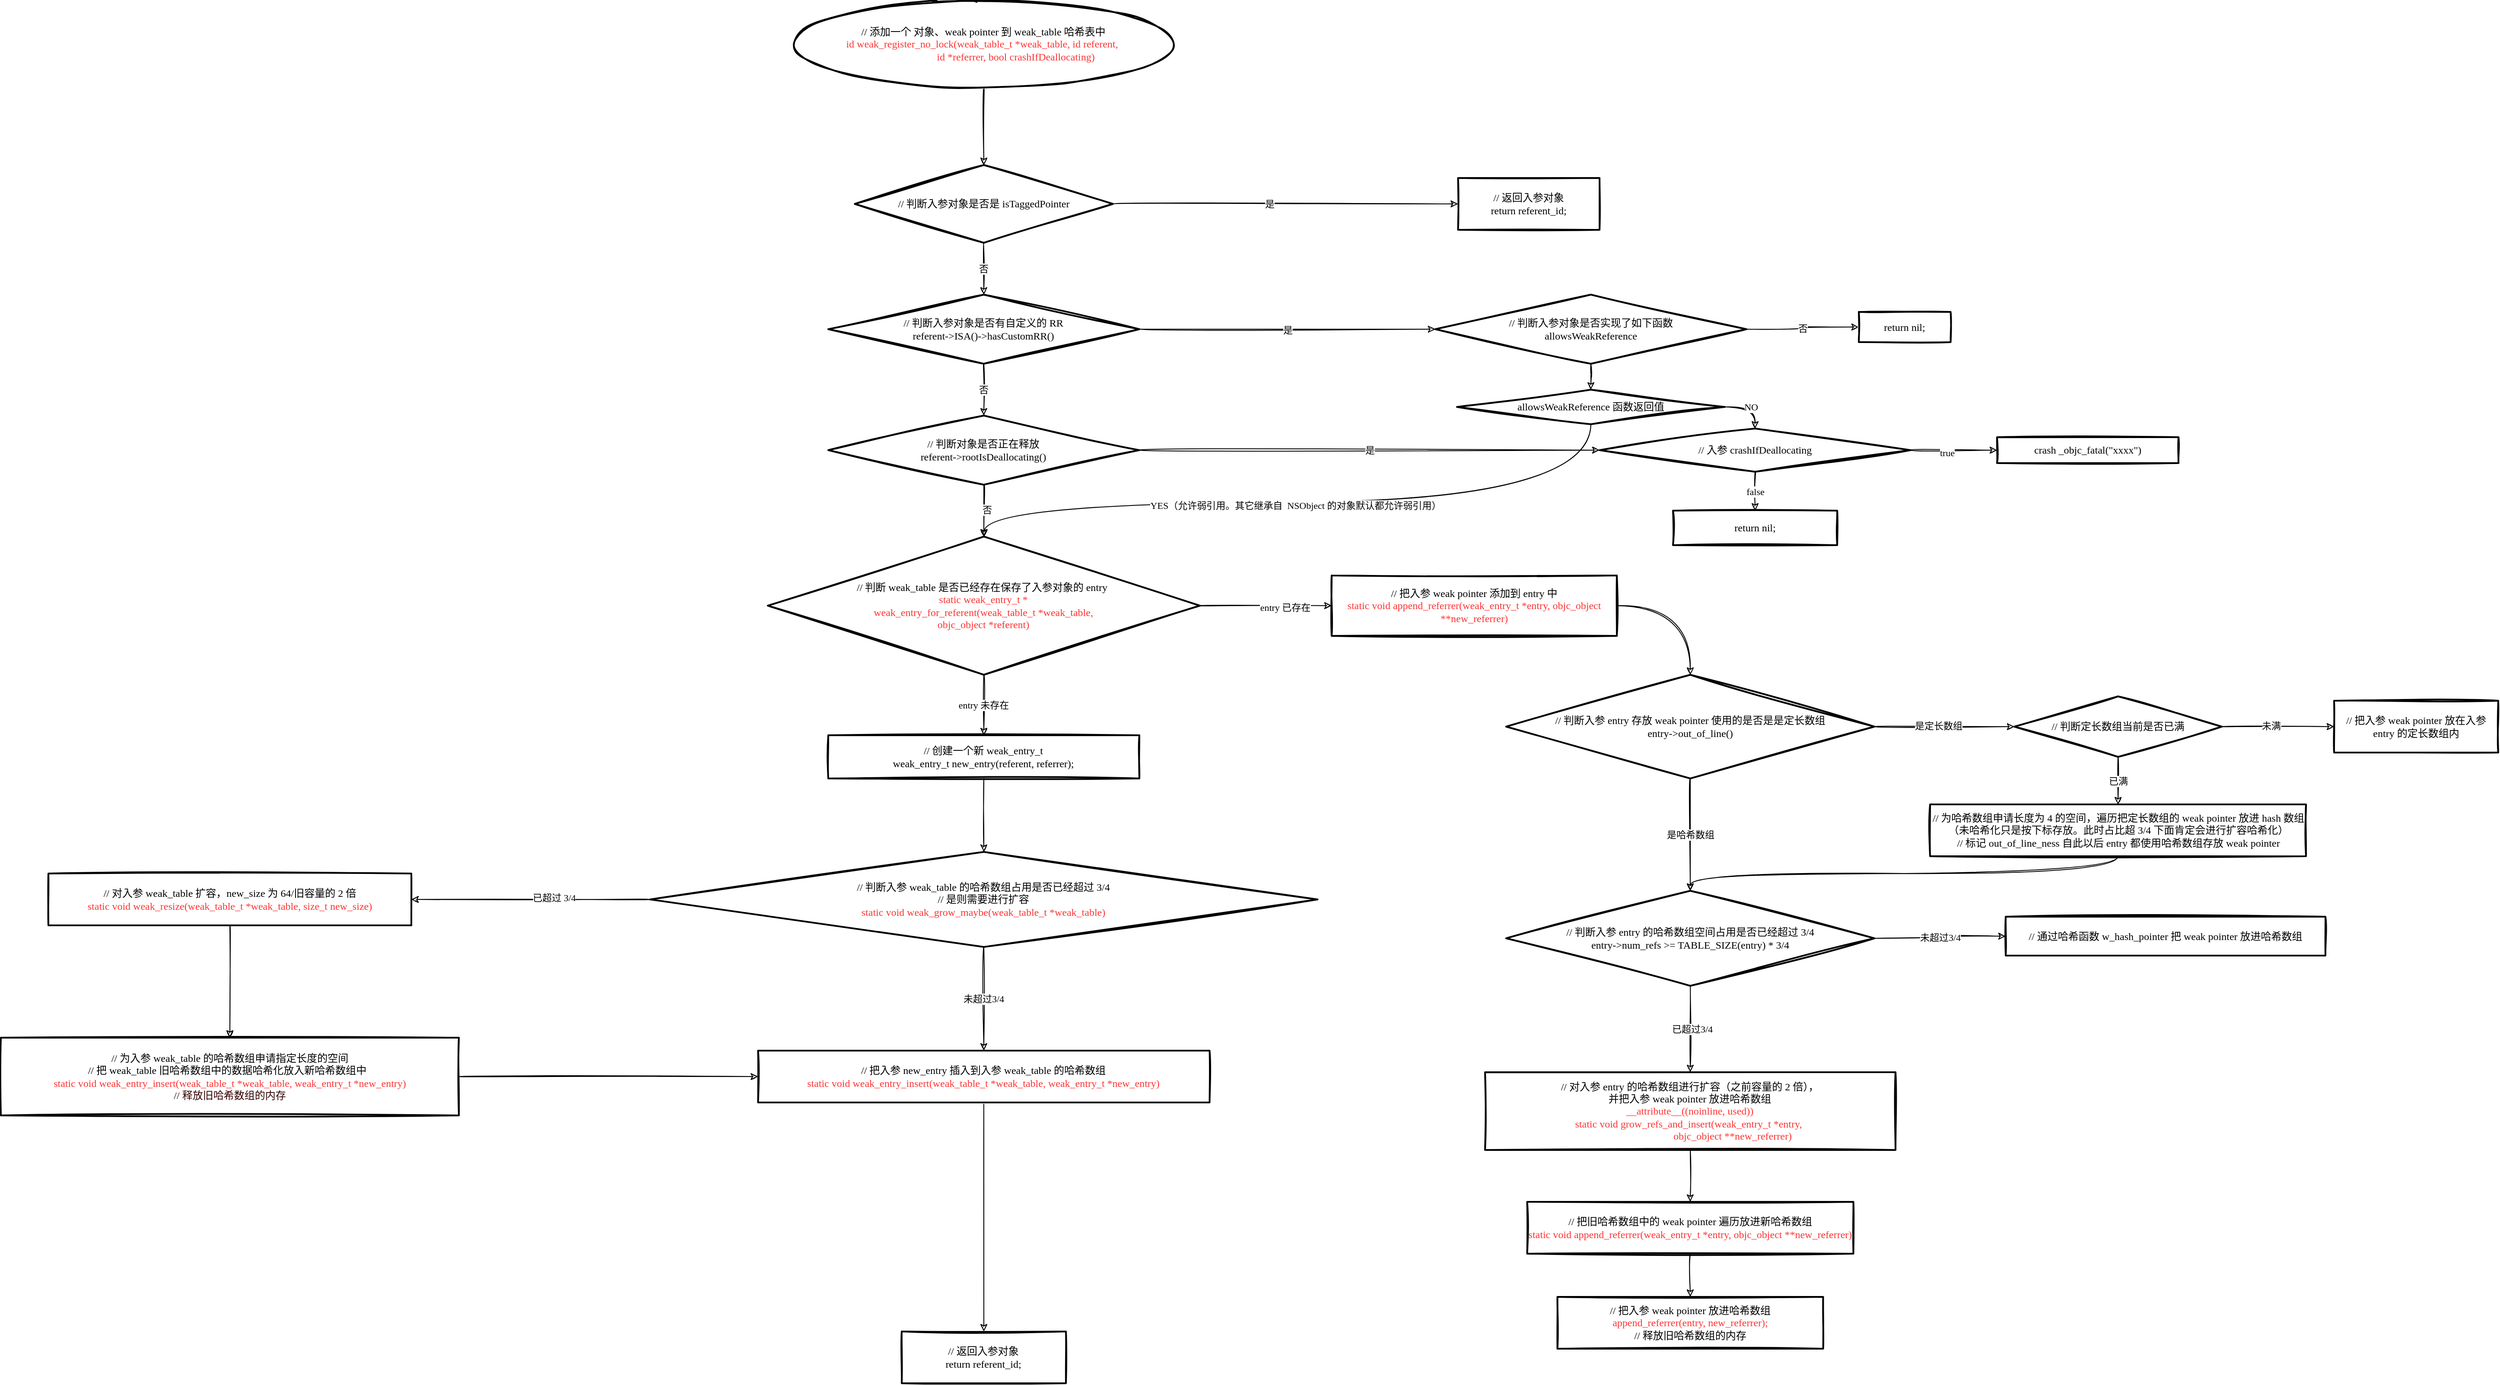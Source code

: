 <mxfile version="13.5.7" type="device"><diagram id="C5RBs43oDa-KdzZeNtuy" name="Page-1"><mxGraphModel dx="3332" dy="2208" grid="1" gridSize="10" guides="1" tooltips="1" connect="1" arrows="1" fold="1" page="1" pageScale="1" pageWidth="827" pageHeight="1169" math="0" shadow="0"><root><mxCell id="WIyWlLk6GJQsqaUBKTNV-0"/><mxCell id="WIyWlLk6GJQsqaUBKTNV-1" parent="WIyWlLk6GJQsqaUBKTNV-0"/><mxCell id="Hl5mFDEtMX-IFk9-etCa-2" value="" style="edgeStyle=orthogonalEdgeStyle;curved=1;rounded=0;sketch=1;orthogonalLoop=1;jettySize=auto;html=1;fontFamily=Comic Sans MS;" edge="1" parent="WIyWlLk6GJQsqaUBKTNV-1" source="Hl5mFDEtMX-IFk9-etCa-0" target="Hl5mFDEtMX-IFk9-etCa-1"><mxGeometry relative="1" as="geometry"/></mxCell><mxCell id="Hl5mFDEtMX-IFk9-etCa-0" value="&lt;div&gt;// 添加一个 对象、weak pointer 到 weak_table 哈希表中&lt;/div&gt;&lt;div&gt;&lt;font color=&quot;#ff3333&quot;&gt;id weak_register_no_lock(weak_table_t *weak_table, id referent,&amp;nbsp;&lt;/font&gt;&lt;/div&gt;&lt;div&gt;&lt;font color=&quot;#ff3333&quot;&gt;&amp;nbsp; &amp;nbsp; &amp;nbsp; &amp;nbsp; &amp;nbsp; &amp;nbsp; &amp;nbsp; &amp;nbsp; &amp;nbsp; &amp;nbsp; &amp;nbsp; &amp;nbsp; &amp;nbsp;id *referrer, bool crashIfDeallocating)&lt;/font&gt;&lt;/div&gt;" style="strokeWidth=2;html=1;shape=mxgraph.flowchart.start_1;whiteSpace=wrap;sketch=1;fontFamily=Comic Sans MS;" vertex="1" parent="WIyWlLk6GJQsqaUBKTNV-1"><mxGeometry x="-257.51" y="-80" width="450" height="100" as="geometry"/></mxCell><mxCell id="Hl5mFDEtMX-IFk9-etCa-4" value="否" style="edgeStyle=orthogonalEdgeStyle;curved=1;rounded=0;sketch=1;orthogonalLoop=1;jettySize=auto;html=1;fontFamily=Comic Sans MS;" edge="1" parent="WIyWlLk6GJQsqaUBKTNV-1" source="Hl5mFDEtMX-IFk9-etCa-1" target="Hl5mFDEtMX-IFk9-etCa-3"><mxGeometry relative="1" as="geometry"/></mxCell><mxCell id="Hl5mFDEtMX-IFk9-etCa-57" value="" style="edgeStyle=orthogonalEdgeStyle;curved=1;rounded=0;sketch=1;orthogonalLoop=1;jettySize=auto;html=1;fontFamily=Comic Sans MS;" edge="1" parent="WIyWlLk6GJQsqaUBKTNV-1" source="Hl5mFDEtMX-IFk9-etCa-1" target="Hl5mFDEtMX-IFk9-etCa-56"><mxGeometry relative="1" as="geometry"/></mxCell><mxCell id="Hl5mFDEtMX-IFk9-etCa-58" value="是" style="edgeLabel;html=1;align=center;verticalAlign=middle;resizable=0;points=[];fontFamily=Comic Sans MS;" vertex="1" connectable="0" parent="Hl5mFDEtMX-IFk9-etCa-57"><mxGeometry x="-0.095" relative="1" as="geometry"><mxPoint as="offset"/></mxGeometry></mxCell><mxCell id="Hl5mFDEtMX-IFk9-etCa-1" value="// 判断入参对象是否是 isTaggedPointer" style="rhombus;whiteSpace=wrap;html=1;fontFamily=Comic Sans MS;strokeWidth=2;sketch=1;" vertex="1" parent="WIyWlLk6GJQsqaUBKTNV-1"><mxGeometry x="-181.89" y="110" width="298.75" height="90" as="geometry"/></mxCell><mxCell id="Hl5mFDEtMX-IFk9-etCa-66" value="否" style="edgeStyle=orthogonalEdgeStyle;curved=1;rounded=0;sketch=1;orthogonalLoop=1;jettySize=auto;html=1;fontFamily=Comic Sans MS;" edge="1" parent="WIyWlLk6GJQsqaUBKTNV-1" source="Hl5mFDEtMX-IFk9-etCa-3" target="Hl5mFDEtMX-IFk9-etCa-65"><mxGeometry relative="1" as="geometry"/></mxCell><mxCell id="Hl5mFDEtMX-IFk9-etCa-84" value="" style="edgeStyle=orthogonalEdgeStyle;curved=1;rounded=0;sketch=1;orthogonalLoop=1;jettySize=auto;html=1;fontFamily=Comic Sans MS;" edge="1" parent="WIyWlLk6GJQsqaUBKTNV-1" source="Hl5mFDEtMX-IFk9-etCa-3" target="Hl5mFDEtMX-IFk9-etCa-83"><mxGeometry relative="1" as="geometry"/></mxCell><mxCell id="Hl5mFDEtMX-IFk9-etCa-85" value="是" style="edgeLabel;html=1;align=center;verticalAlign=middle;resizable=0;points=[];fontFamily=Comic Sans MS;" vertex="1" connectable="0" parent="Hl5mFDEtMX-IFk9-etCa-84"><mxGeometry x="0.0" y="-1" relative="1" as="geometry"><mxPoint as="offset"/></mxGeometry></mxCell><mxCell id="Hl5mFDEtMX-IFk9-etCa-3" value="// 判断入参对象是否有自定义的 RR&lt;br&gt;referent-&amp;gt;ISA()-&amp;gt;hasCustomRR()" style="rhombus;whiteSpace=wrap;html=1;fontFamily=Comic Sans MS;strokeWidth=2;sketch=1;" vertex="1" parent="WIyWlLk6GJQsqaUBKTNV-1"><mxGeometry x="-212.51" y="260" width="360" height="80" as="geometry"/></mxCell><mxCell id="Hl5mFDEtMX-IFk9-etCa-8" value="" style="edgeStyle=orthogonalEdgeStyle;curved=1;rounded=0;sketch=1;orthogonalLoop=1;jettySize=auto;html=1;fontFamily=Comic Sans MS;" edge="1" parent="WIyWlLk6GJQsqaUBKTNV-1" source="Hl5mFDEtMX-IFk9-etCa-5" target="Hl5mFDEtMX-IFk9-etCa-7"><mxGeometry relative="1" as="geometry"/></mxCell><mxCell id="Hl5mFDEtMX-IFk9-etCa-29" value="entry 已存在" style="edgeLabel;html=1;align=center;verticalAlign=middle;resizable=0;points=[];fontFamily=Comic Sans MS;" vertex="1" connectable="0" parent="Hl5mFDEtMX-IFk9-etCa-8"><mxGeometry x="0.289" y="-2" relative="1" as="geometry"><mxPoint as="offset"/></mxGeometry></mxCell><mxCell id="Hl5mFDEtMX-IFk9-etCa-38" value="entry 未存在" style="edgeStyle=orthogonalEdgeStyle;curved=1;rounded=0;sketch=1;orthogonalLoop=1;jettySize=auto;html=1;fontFamily=Comic Sans MS;" edge="1" parent="WIyWlLk6GJQsqaUBKTNV-1" source="Hl5mFDEtMX-IFk9-etCa-5" target="Hl5mFDEtMX-IFk9-etCa-37"><mxGeometry relative="1" as="geometry"/></mxCell><mxCell id="Hl5mFDEtMX-IFk9-etCa-5" value="&lt;div&gt;// 判断 weak_table 是否已经存在保存了入参对象的 entry&amp;nbsp;&lt;/div&gt;&lt;div&gt;&lt;div&gt;&lt;font color=&quot;#ff3333&quot;&gt;static weak_entry_t *&lt;/font&gt;&lt;/div&gt;&lt;div&gt;&lt;font color=&quot;#ff3333&quot;&gt;weak_entry_for_referent(weak_table_t *weak_table,&lt;/font&gt;&lt;/div&gt;&lt;div&gt;&#9;&#9;&#9;&lt;font color=&quot;#ff3333&quot;&gt;objc_object *referent)&lt;/font&gt;&lt;/div&gt;&lt;/div&gt;" style="rhombus;whiteSpace=wrap;html=1;fontFamily=Comic Sans MS;strokeWidth=2;sketch=1;" vertex="1" parent="WIyWlLk6GJQsqaUBKTNV-1"><mxGeometry x="-282.51" y="540" width="500" height="160" as="geometry"/></mxCell><mxCell id="Hl5mFDEtMX-IFk9-etCa-91" style="edgeStyle=orthogonalEdgeStyle;curved=1;rounded=0;sketch=1;orthogonalLoop=1;jettySize=auto;html=1;fontFamily=Comic Sans MS;entryX=0.5;entryY=0;entryDx=0;entryDy=0;exitX=1;exitY=0.5;exitDx=0;exitDy=0;" edge="1" parent="WIyWlLk6GJQsqaUBKTNV-1" source="Hl5mFDEtMX-IFk9-etCa-7" target="Hl5mFDEtMX-IFk9-etCa-9"><mxGeometry relative="1" as="geometry"><mxPoint x="860" y="640" as="targetPoint"/></mxGeometry></mxCell><mxCell id="Hl5mFDEtMX-IFk9-etCa-7" value="// 把入参 weak pointer 添加到 entry 中&lt;br&gt;&lt;font color=&quot;#ff3333&quot;&gt;static void append_referrer(weak_entry_t *entry, objc_object **new_referrer)&lt;/font&gt;" style="whiteSpace=wrap;html=1;fontFamily=Comic Sans MS;strokeWidth=2;sketch=1;" vertex="1" parent="WIyWlLk6GJQsqaUBKTNV-1"><mxGeometry x="370" y="585" width="330" height="70" as="geometry"/></mxCell><mxCell id="Hl5mFDEtMX-IFk9-etCa-14" value="" style="edgeStyle=orthogonalEdgeStyle;curved=1;rounded=0;sketch=1;orthogonalLoop=1;jettySize=auto;html=1;fontFamily=Comic Sans MS;" edge="1" parent="WIyWlLk6GJQsqaUBKTNV-1" source="Hl5mFDEtMX-IFk9-etCa-9" target="Hl5mFDEtMX-IFk9-etCa-13"><mxGeometry relative="1" as="geometry"/></mxCell><mxCell id="Hl5mFDEtMX-IFk9-etCa-15" value="是定长数组" style="edgeLabel;html=1;align=center;verticalAlign=middle;resizable=0;points=[];fontFamily=Comic Sans MS;" vertex="1" connectable="0" parent="Hl5mFDEtMX-IFk9-etCa-14"><mxGeometry x="-0.083" y="1" relative="1" as="geometry"><mxPoint as="offset"/></mxGeometry></mxCell><mxCell id="Hl5mFDEtMX-IFk9-etCa-23" value="是哈希数组" style="edgeStyle=orthogonalEdgeStyle;curved=1;rounded=0;sketch=1;orthogonalLoop=1;jettySize=auto;html=1;fontFamily=Comic Sans MS;" edge="1" parent="WIyWlLk6GJQsqaUBKTNV-1" source="Hl5mFDEtMX-IFk9-etCa-9" target="Hl5mFDEtMX-IFk9-etCa-22"><mxGeometry relative="1" as="geometry"/></mxCell><mxCell id="Hl5mFDEtMX-IFk9-etCa-9" value="// 判断入参 entry 存放 weak pointer 使用的是否是是定长数组&lt;br&gt;entry-&amp;gt;out_of_line()" style="rhombus;whiteSpace=wrap;html=1;fontFamily=Comic Sans MS;strokeWidth=2;sketch=1;" vertex="1" parent="WIyWlLk6GJQsqaUBKTNV-1"><mxGeometry x="571.87" y="700" width="426.25" height="120" as="geometry"/></mxCell><mxCell id="Hl5mFDEtMX-IFk9-etCa-18" value="" style="edgeStyle=orthogonalEdgeStyle;curved=1;rounded=0;sketch=1;orthogonalLoop=1;jettySize=auto;html=1;fontFamily=Comic Sans MS;" edge="1" parent="WIyWlLk6GJQsqaUBKTNV-1" source="Hl5mFDEtMX-IFk9-etCa-13" target="Hl5mFDEtMX-IFk9-etCa-17"><mxGeometry relative="1" as="geometry"/></mxCell><mxCell id="Hl5mFDEtMX-IFk9-etCa-19" value="未满" style="edgeLabel;html=1;align=center;verticalAlign=middle;resizable=0;points=[];fontFamily=Comic Sans MS;" vertex="1" connectable="0" parent="Hl5mFDEtMX-IFk9-etCa-18"><mxGeometry x="-0.129" y="1" relative="1" as="geometry"><mxPoint as="offset"/></mxGeometry></mxCell><mxCell id="Hl5mFDEtMX-IFk9-etCa-21" value="已满" style="edgeStyle=orthogonalEdgeStyle;curved=1;rounded=0;sketch=1;orthogonalLoop=1;jettySize=auto;html=1;fontFamily=Comic Sans MS;" edge="1" parent="WIyWlLk6GJQsqaUBKTNV-1" source="Hl5mFDEtMX-IFk9-etCa-13" target="Hl5mFDEtMX-IFk9-etCa-20"><mxGeometry relative="1" as="geometry"/></mxCell><mxCell id="Hl5mFDEtMX-IFk9-etCa-13" value="// 判断定长数组当前是否已满" style="rhombus;whiteSpace=wrap;html=1;fontFamily=Comic Sans MS;strokeWidth=2;sketch=1;" vertex="1" parent="WIyWlLk6GJQsqaUBKTNV-1"><mxGeometry x="1160" y="725" width="240" height="70" as="geometry"/></mxCell><mxCell id="Hl5mFDEtMX-IFk9-etCa-17" value="// 把入参 weak pointer 放在入参 entry 的定长数组内" style="whiteSpace=wrap;html=1;fontFamily=Comic Sans MS;strokeWidth=2;sketch=1;" vertex="1" parent="WIyWlLk6GJQsqaUBKTNV-1"><mxGeometry x="1530" y="730" width="190" height="60" as="geometry"/></mxCell><mxCell id="Hl5mFDEtMX-IFk9-etCa-26" style="edgeStyle=orthogonalEdgeStyle;curved=1;rounded=0;sketch=1;orthogonalLoop=1;jettySize=auto;html=1;fontFamily=Comic Sans MS;" edge="1" parent="WIyWlLk6GJQsqaUBKTNV-1" source="Hl5mFDEtMX-IFk9-etCa-20" target="Hl5mFDEtMX-IFk9-etCa-22"><mxGeometry relative="1" as="geometry"><Array as="points"><mxPoint x="1280" y="930"/><mxPoint x="785" y="930"/></Array></mxGeometry></mxCell><mxCell id="Hl5mFDEtMX-IFk9-etCa-20" value="// 为哈希数组申请长度为 4 的空间，遍历把定长数组的 weak pointer 放进 hash 数组（未哈希化只是按下标存放。此时占比超 3/4 下面肯定会进行扩容哈希化）&lt;br&gt;// 标记&amp;nbsp;out_of_line_ness 自此以后 entry 都使用哈希数组存放 weak pointer" style="whiteSpace=wrap;html=1;fontFamily=Comic Sans MS;strokeWidth=2;sketch=1;" vertex="1" parent="WIyWlLk6GJQsqaUBKTNV-1"><mxGeometry x="1062.5" y="850" width="435" height="60" as="geometry"/></mxCell><mxCell id="Hl5mFDEtMX-IFk9-etCa-28" value="未超过3/4" style="edgeStyle=orthogonalEdgeStyle;curved=1;rounded=0;sketch=1;orthogonalLoop=1;jettySize=auto;html=1;fontFamily=Comic Sans MS;" edge="1" parent="WIyWlLk6GJQsqaUBKTNV-1" source="Hl5mFDEtMX-IFk9-etCa-22" target="Hl5mFDEtMX-IFk9-etCa-27"><mxGeometry relative="1" as="geometry"/></mxCell><mxCell id="Hl5mFDEtMX-IFk9-etCa-31" value="" style="edgeStyle=orthogonalEdgeStyle;curved=1;rounded=0;sketch=1;orthogonalLoop=1;jettySize=auto;html=1;fontFamily=Comic Sans MS;" edge="1" parent="WIyWlLk6GJQsqaUBKTNV-1" source="Hl5mFDEtMX-IFk9-etCa-22" target="Hl5mFDEtMX-IFk9-etCa-30"><mxGeometry relative="1" as="geometry"/></mxCell><mxCell id="Hl5mFDEtMX-IFk9-etCa-32" value="已超过3/4" style="edgeLabel;html=1;align=center;verticalAlign=middle;resizable=0;points=[];fontFamily=Comic Sans MS;" vertex="1" connectable="0" parent="Hl5mFDEtMX-IFk9-etCa-31"><mxGeometry x="-0.001" y="2" relative="1" as="geometry"><mxPoint as="offset"/></mxGeometry></mxCell><mxCell id="Hl5mFDEtMX-IFk9-etCa-22" value="// 判断入参 entry 的哈希数组空间占用是否已经超过 3/4&lt;br&gt;entry-&amp;gt;num_refs &amp;gt;= TABLE_SIZE(entry) * 3/4" style="rhombus;whiteSpace=wrap;html=1;fontFamily=Comic Sans MS;strokeWidth=2;sketch=1;" vertex="1" parent="WIyWlLk6GJQsqaUBKTNV-1"><mxGeometry x="571.87" y="950" width="426.25" height="110" as="geometry"/></mxCell><mxCell id="Hl5mFDEtMX-IFk9-etCa-27" value="// 通过哈希函数 w_hash_pointer 把 weak pointer 放进哈希数组" style="whiteSpace=wrap;html=1;fontFamily=Comic Sans MS;strokeWidth=2;sketch=1;" vertex="1" parent="WIyWlLk6GJQsqaUBKTNV-1"><mxGeometry x="1150" y="980" width="370" height="45" as="geometry"/></mxCell><mxCell id="Hl5mFDEtMX-IFk9-etCa-34" value="" style="edgeStyle=orthogonalEdgeStyle;curved=1;rounded=0;sketch=1;orthogonalLoop=1;jettySize=auto;html=1;fontFamily=Comic Sans MS;" edge="1" parent="WIyWlLk6GJQsqaUBKTNV-1" source="Hl5mFDEtMX-IFk9-etCa-30" target="Hl5mFDEtMX-IFk9-etCa-33"><mxGeometry relative="1" as="geometry"/></mxCell><mxCell id="Hl5mFDEtMX-IFk9-etCa-30" value="// 对入参 entry 的哈希数组进行扩容（之前容量的 2 倍），&lt;br&gt;并把入参 weak pointer 放进哈希数组&lt;br&gt;&lt;div&gt;&lt;font color=&quot;#ff3333&quot;&gt;__attribute__((noinline, used))&lt;/font&gt;&lt;/div&gt;&lt;div&gt;&lt;font color=&quot;#ff3333&quot;&gt;static void grow_refs_and_insert(weak_entry_t *entry,&amp;nbsp;&lt;/font&gt;&lt;/div&gt;&lt;div&gt;&lt;font color=&quot;#ff3333&quot;&gt;&amp;nbsp; &amp;nbsp; &amp;nbsp; &amp;nbsp; &amp;nbsp; &amp;nbsp; &amp;nbsp; &amp;nbsp; &amp;nbsp; &amp;nbsp; &amp;nbsp; &amp;nbsp; &amp;nbsp; &amp;nbsp; &amp;nbsp; &amp;nbsp; &amp;nbsp;objc_object **new_referrer)&lt;/font&gt;&lt;/div&gt;" style="whiteSpace=wrap;html=1;fontFamily=Comic Sans MS;strokeWidth=2;sketch=1;" vertex="1" parent="WIyWlLk6GJQsqaUBKTNV-1"><mxGeometry x="547.49" y="1160" width="475.01" height="90" as="geometry"/></mxCell><mxCell id="Hl5mFDEtMX-IFk9-etCa-36" value="" style="edgeStyle=orthogonalEdgeStyle;curved=1;rounded=0;sketch=1;orthogonalLoop=1;jettySize=auto;html=1;fontFamily=Comic Sans MS;" edge="1" parent="WIyWlLk6GJQsqaUBKTNV-1" source="Hl5mFDEtMX-IFk9-etCa-33" target="Hl5mFDEtMX-IFk9-etCa-35"><mxGeometry relative="1" as="geometry"/></mxCell><mxCell id="Hl5mFDEtMX-IFk9-etCa-33" value="// 把旧哈希数组中的 weak pointer 遍历放进新哈希数组&lt;br&gt;&lt;font color=&quot;#ff3333&quot;&gt;static void append_referrer(weak_entry_t *entry, objc_object **new_referrer)&lt;/font&gt;" style="whiteSpace=wrap;html=1;fontFamily=Comic Sans MS;strokeWidth=2;sketch=1;" vertex="1" parent="WIyWlLk6GJQsqaUBKTNV-1"><mxGeometry x="596.23" y="1310" width="377.51" height="60" as="geometry"/></mxCell><mxCell id="Hl5mFDEtMX-IFk9-etCa-35" value="// 把入参 weak pointer 放进哈希数组&lt;br&gt;&lt;font color=&quot;#ff3333&quot;&gt;append_referrer(entry, new_referrer);&lt;/font&gt;&lt;br&gt;// 释放旧哈希数组的内存" style="whiteSpace=wrap;html=1;fontFamily=Comic Sans MS;strokeWidth=2;sketch=1;" vertex="1" parent="WIyWlLk6GJQsqaUBKTNV-1"><mxGeometry x="631.24" y="1420" width="307.51" height="60" as="geometry"/></mxCell><mxCell id="Hl5mFDEtMX-IFk9-etCa-42" value="" style="edgeStyle=orthogonalEdgeStyle;curved=1;rounded=0;sketch=1;orthogonalLoop=1;jettySize=auto;html=1;fontFamily=Comic Sans MS;" edge="1" parent="WIyWlLk6GJQsqaUBKTNV-1" source="Hl5mFDEtMX-IFk9-etCa-37" target="Hl5mFDEtMX-IFk9-etCa-41"><mxGeometry relative="1" as="geometry"/></mxCell><mxCell id="Hl5mFDEtMX-IFk9-etCa-37" value="// 创建一个新 weak_entry_t&lt;br&gt;weak_entry_t new_entry(referent, referrer);" style="whiteSpace=wrap;html=1;fontFamily=Comic Sans MS;strokeWidth=2;sketch=1;" vertex="1" parent="WIyWlLk6GJQsqaUBKTNV-1"><mxGeometry x="-212.52" y="770" width="360" height="50" as="geometry"/></mxCell><mxCell id="Hl5mFDEtMX-IFk9-etCa-44" value="" style="edgeStyle=orthogonalEdgeStyle;curved=1;rounded=0;sketch=1;orthogonalLoop=1;jettySize=auto;html=1;fontFamily=Comic Sans MS;" edge="1" parent="WIyWlLk6GJQsqaUBKTNV-1" source="Hl5mFDEtMX-IFk9-etCa-41" target="Hl5mFDEtMX-IFk9-etCa-43"><mxGeometry relative="1" as="geometry"/></mxCell><mxCell id="Hl5mFDEtMX-IFk9-etCa-45" value="已超过 3/4" style="edgeLabel;html=1;align=center;verticalAlign=middle;resizable=0;points=[];fontFamily=Comic Sans MS;" vertex="1" connectable="0" parent="Hl5mFDEtMX-IFk9-etCa-44"><mxGeometry x="-0.195" y="-2" relative="1" as="geometry"><mxPoint as="offset"/></mxGeometry></mxCell><mxCell id="Hl5mFDEtMX-IFk9-etCa-52" value="未超过3/4" style="edgeStyle=orthogonalEdgeStyle;curved=1;rounded=0;sketch=1;orthogonalLoop=1;jettySize=auto;html=1;fontFamily=Comic Sans MS;" edge="1" parent="WIyWlLk6GJQsqaUBKTNV-1" source="Hl5mFDEtMX-IFk9-etCa-41" target="Hl5mFDEtMX-IFk9-etCa-51"><mxGeometry relative="1" as="geometry"/></mxCell><mxCell id="Hl5mFDEtMX-IFk9-etCa-41" value="&lt;span&gt;// 判断入参 weak_table 的哈希数组占用是否已经超过 3/4&lt;br&gt;// 是则需要进行扩容&lt;/span&gt;&lt;br&gt;&lt;span&gt;&lt;font color=&quot;#ff3333&quot;&gt;static void weak_grow_maybe(weak_table_t *weak_table)&lt;/font&gt;&lt;/span&gt;" style="rhombus;whiteSpace=wrap;html=1;fontFamily=Comic Sans MS;strokeWidth=2;sketch=1;" vertex="1" parent="WIyWlLk6GJQsqaUBKTNV-1"><mxGeometry x="-418.77" y="905" width="772.49" height="110" as="geometry"/></mxCell><mxCell id="Hl5mFDEtMX-IFk9-etCa-50" style="edgeStyle=orthogonalEdgeStyle;curved=1;rounded=0;sketch=1;orthogonalLoop=1;jettySize=auto;html=1;fontFamily=Comic Sans MS;" edge="1" parent="WIyWlLk6GJQsqaUBKTNV-1" source="Hl5mFDEtMX-IFk9-etCa-43" target="Hl5mFDEtMX-IFk9-etCa-48"><mxGeometry relative="1" as="geometry"/></mxCell><mxCell id="Hl5mFDEtMX-IFk9-etCa-43" value="// 对入参 weak_table 扩容，new_size 为 64/旧容量的 2 倍&lt;br&gt;&lt;font color=&quot;#ff3333&quot;&gt;static void weak_resize(weak_table_t *weak_table, size_t new_size)&lt;/font&gt;" style="whiteSpace=wrap;html=1;fontFamily=Comic Sans MS;strokeWidth=2;sketch=1;" vertex="1" parent="WIyWlLk6GJQsqaUBKTNV-1"><mxGeometry x="-1115" y="930" width="420" height="60" as="geometry"/></mxCell><mxCell id="Hl5mFDEtMX-IFk9-etCa-53" style="edgeStyle=orthogonalEdgeStyle;curved=1;rounded=0;sketch=1;orthogonalLoop=1;jettySize=auto;html=1;entryX=0;entryY=0.5;entryDx=0;entryDy=0;fontFamily=Comic Sans MS;" edge="1" parent="WIyWlLk6GJQsqaUBKTNV-1" source="Hl5mFDEtMX-IFk9-etCa-48" target="Hl5mFDEtMX-IFk9-etCa-51"><mxGeometry relative="1" as="geometry"/></mxCell><mxCell id="Hl5mFDEtMX-IFk9-etCa-48" value="// 为入参 weak_table 的哈希数组申请指定长度的空间&lt;br&gt;// 把 weak_table 旧哈希数组中的数据哈希化放入新哈希数组中&amp;nbsp;&amp;nbsp;&lt;br&gt;&lt;font color=&quot;#ff3333&quot;&gt;static void weak_entry_insert(weak_table_t *weak_table, weak_entry_t *new_entry)&lt;/font&gt;&lt;br&gt;&lt;font color=&quot;#330000&quot;&gt;// 释放旧哈希数组的内存&lt;/font&gt;" style="whiteSpace=wrap;html=1;fontFamily=Comic Sans MS;strokeWidth=2;sketch=1;" vertex="1" parent="WIyWlLk6GJQsqaUBKTNV-1"><mxGeometry x="-1170" y="1120" width="530" height="90" as="geometry"/></mxCell><mxCell id="Hl5mFDEtMX-IFk9-etCa-55" value="" style="edgeStyle=orthogonalEdgeStyle;curved=1;rounded=0;sketch=1;orthogonalLoop=1;jettySize=auto;html=1;fontFamily=Comic Sans MS;" edge="1" parent="WIyWlLk6GJQsqaUBKTNV-1" source="Hl5mFDEtMX-IFk9-etCa-51" target="Hl5mFDEtMX-IFk9-etCa-54"><mxGeometry relative="1" as="geometry"/></mxCell><mxCell id="Hl5mFDEtMX-IFk9-etCa-51" value="// 把入参 new_entry 插入到入参 weak_table 的哈希数组&lt;br&gt;&lt;font color=&quot;#ff3333&quot;&gt;static void weak_entry_insert(weak_table_t *weak_table, weak_entry_t *new_entry)&lt;/font&gt;" style="whiteSpace=wrap;html=1;fontFamily=Comic Sans MS;strokeWidth=2;sketch=1;" vertex="1" parent="WIyWlLk6GJQsqaUBKTNV-1"><mxGeometry x="-293.77" y="1135" width="522.49" height="60" as="geometry"/></mxCell><mxCell id="Hl5mFDEtMX-IFk9-etCa-54" value="// 返回入参对象&lt;br&gt;return referent_id;" style="whiteSpace=wrap;html=1;fontFamily=Comic Sans MS;strokeWidth=2;sketch=1;" vertex="1" parent="WIyWlLk6GJQsqaUBKTNV-1"><mxGeometry x="-127.52" y="1460" width="190.01" height="60" as="geometry"/></mxCell><mxCell id="Hl5mFDEtMX-IFk9-etCa-56" value="&lt;span&gt;// 返回入参对象&lt;/span&gt;&lt;br&gt;&lt;span&gt;return referent_id;&lt;/span&gt;" style="whiteSpace=wrap;html=1;fontFamily=Comic Sans MS;strokeWidth=2;sketch=1;" vertex="1" parent="WIyWlLk6GJQsqaUBKTNV-1"><mxGeometry x="516.24" y="125" width="163.76" height="60" as="geometry"/></mxCell><mxCell id="Hl5mFDEtMX-IFk9-etCa-67" value="" style="edgeStyle=orthogonalEdgeStyle;curved=1;rounded=0;sketch=1;orthogonalLoop=1;jettySize=auto;html=1;fontFamily=Comic Sans MS;" edge="1" parent="WIyWlLk6GJQsqaUBKTNV-1" source="Hl5mFDEtMX-IFk9-etCa-65" target="Hl5mFDEtMX-IFk9-etCa-5"><mxGeometry relative="1" as="geometry"/></mxCell><mxCell id="Hl5mFDEtMX-IFk9-etCa-68" value="否" style="edgeLabel;html=1;align=center;verticalAlign=middle;resizable=0;points=[];fontFamily=Comic Sans MS;" vertex="1" connectable="0" parent="Hl5mFDEtMX-IFk9-etCa-67"><mxGeometry x="-0.05" y="3" relative="1" as="geometry"><mxPoint as="offset"/></mxGeometry></mxCell><mxCell id="Hl5mFDEtMX-IFk9-etCa-72" value="是" style="edgeStyle=orthogonalEdgeStyle;curved=1;rounded=0;sketch=1;orthogonalLoop=1;jettySize=auto;html=1;fontFamily=Comic Sans MS;" edge="1" parent="WIyWlLk6GJQsqaUBKTNV-1" source="Hl5mFDEtMX-IFk9-etCa-65" target="Hl5mFDEtMX-IFk9-etCa-71"><mxGeometry relative="1" as="geometry"/></mxCell><mxCell id="Hl5mFDEtMX-IFk9-etCa-65" value="// 判断对象是否正在释放&lt;br&gt;referent-&amp;gt;rootIsDeallocating()" style="rhombus;whiteSpace=wrap;html=1;fontFamily=Comic Sans MS;strokeWidth=2;sketch=1;" vertex="1" parent="WIyWlLk6GJQsqaUBKTNV-1"><mxGeometry x="-212.51" y="400" width="360" height="80" as="geometry"/></mxCell><mxCell id="Hl5mFDEtMX-IFk9-etCa-74" value="" style="edgeStyle=orthogonalEdgeStyle;curved=1;rounded=0;sketch=1;orthogonalLoop=1;jettySize=auto;html=1;fontFamily=Comic Sans MS;" edge="1" parent="WIyWlLk6GJQsqaUBKTNV-1" source="Hl5mFDEtMX-IFk9-etCa-71" target="Hl5mFDEtMX-IFk9-etCa-73"><mxGeometry relative="1" as="geometry"/></mxCell><mxCell id="Hl5mFDEtMX-IFk9-etCa-75" value="true" style="edgeLabel;html=1;align=center;verticalAlign=middle;resizable=0;points=[];fontFamily=Comic Sans MS;" vertex="1" connectable="0" parent="Hl5mFDEtMX-IFk9-etCa-74"><mxGeometry x="-0.174" y="-3" relative="1" as="geometry"><mxPoint as="offset"/></mxGeometry></mxCell><mxCell id="Hl5mFDEtMX-IFk9-etCa-77" value="false" style="edgeStyle=orthogonalEdgeStyle;curved=1;rounded=0;sketch=1;orthogonalLoop=1;jettySize=auto;html=1;fontFamily=Comic Sans MS;" edge="1" parent="WIyWlLk6GJQsqaUBKTNV-1" source="Hl5mFDEtMX-IFk9-etCa-71" target="Hl5mFDEtMX-IFk9-etCa-76"><mxGeometry relative="1" as="geometry"/></mxCell><mxCell id="Hl5mFDEtMX-IFk9-etCa-71" value="// 入参&amp;nbsp;crashIfDeallocating" style="rhombus;whiteSpace=wrap;html=1;fontFamily=Comic Sans MS;strokeWidth=2;sketch=1;" vertex="1" parent="WIyWlLk6GJQsqaUBKTNV-1"><mxGeometry x="680" y="415" width="360" height="50" as="geometry"/></mxCell><mxCell id="Hl5mFDEtMX-IFk9-etCa-73" value="crash _objc_fatal(&quot;xxxx&quot;)" style="whiteSpace=wrap;html=1;fontFamily=Comic Sans MS;strokeWidth=2;sketch=1;" vertex="1" parent="WIyWlLk6GJQsqaUBKTNV-1"><mxGeometry x="1140" y="425" width="210" height="30" as="geometry"/></mxCell><mxCell id="Hl5mFDEtMX-IFk9-etCa-76" value="return nil;" style="whiteSpace=wrap;html=1;fontFamily=Comic Sans MS;strokeWidth=2;sketch=1;" vertex="1" parent="WIyWlLk6GJQsqaUBKTNV-1"><mxGeometry x="765" y="510" width="190" height="40" as="geometry"/></mxCell><mxCell id="Hl5mFDEtMX-IFk9-etCa-98" value="否" style="edgeStyle=orthogonalEdgeStyle;curved=1;rounded=0;sketch=1;orthogonalLoop=1;jettySize=auto;html=1;fontFamily=Comic Sans MS;" edge="1" parent="WIyWlLk6GJQsqaUBKTNV-1" source="Hl5mFDEtMX-IFk9-etCa-83" target="Hl5mFDEtMX-IFk9-etCa-97"><mxGeometry relative="1" as="geometry"/></mxCell><mxCell id="Hl5mFDEtMX-IFk9-etCa-101" style="edgeStyle=orthogonalEdgeStyle;curved=1;rounded=0;sketch=1;orthogonalLoop=1;jettySize=auto;html=1;entryX=0.5;entryY=0;entryDx=0;entryDy=0;entryPerimeter=0;fontFamily=Comic Sans MS;" edge="1" parent="WIyWlLk6GJQsqaUBKTNV-1" source="Hl5mFDEtMX-IFk9-etCa-83" target="Hl5mFDEtMX-IFk9-etCa-100"><mxGeometry relative="1" as="geometry"/></mxCell><mxCell id="Hl5mFDEtMX-IFk9-etCa-83" value="// 判断入参对象是否实现了如下函数&lt;br&gt;allowsWeakReference" style="rhombus;whiteSpace=wrap;html=1;fontFamily=Comic Sans MS;strokeWidth=2;sketch=1;" vertex="1" parent="WIyWlLk6GJQsqaUBKTNV-1"><mxGeometry x="489.99" y="260" width="360" height="80" as="geometry"/></mxCell><mxCell id="Hl5mFDEtMX-IFk9-etCa-97" value="return nil;" style="whiteSpace=wrap;html=1;fontFamily=Comic Sans MS;strokeWidth=2;sketch=1;" vertex="1" parent="WIyWlLk6GJQsqaUBKTNV-1"><mxGeometry x="980" y="280" width="106.26" height="35" as="geometry"/></mxCell><mxCell id="Hl5mFDEtMX-IFk9-etCa-103" style="edgeStyle=orthogonalEdgeStyle;curved=1;rounded=0;sketch=1;orthogonalLoop=1;jettySize=auto;html=1;fontFamily=Comic Sans MS;" edge="1" parent="WIyWlLk6GJQsqaUBKTNV-1" source="Hl5mFDEtMX-IFk9-etCa-100" target="Hl5mFDEtMX-IFk9-etCa-5"><mxGeometry relative="1" as="geometry"><Array as="points"><mxPoint x="670" y="500"/><mxPoint x="-32" y="500"/></Array></mxGeometry></mxCell><mxCell id="Hl5mFDEtMX-IFk9-etCa-104" value="YES（允许弱引用。其它继承自&amp;nbsp; NSObject 的对象默认都允许弱引用）" style="edgeLabel;html=1;align=center;verticalAlign=middle;resizable=0;points=[];fontFamily=Comic Sans MS;" vertex="1" connectable="0" parent="Hl5mFDEtMX-IFk9-etCa-103"><mxGeometry x="0.04" y="4" relative="1" as="geometry"><mxPoint as="offset"/></mxGeometry></mxCell><mxCell id="Hl5mFDEtMX-IFk9-etCa-105" value="NO" style="edgeStyle=orthogonalEdgeStyle;curved=1;rounded=0;sketch=1;orthogonalLoop=1;jettySize=auto;html=1;entryX=0.5;entryY=0;entryDx=0;entryDy=0;fontFamily=Comic Sans MS;exitX=1;exitY=0.5;exitDx=0;exitDy=0;exitPerimeter=0;" edge="1" parent="WIyWlLk6GJQsqaUBKTNV-1" source="Hl5mFDEtMX-IFk9-etCa-100" target="Hl5mFDEtMX-IFk9-etCa-71"><mxGeometry relative="1" as="geometry"/></mxCell><mxCell id="Hl5mFDEtMX-IFk9-etCa-100" value="allowsWeakReference 函数返回值" style="strokeWidth=2;html=1;shape=mxgraph.flowchart.decision;whiteSpace=wrap;sketch=1;fontFamily=Comic Sans MS;" vertex="1" parent="WIyWlLk6GJQsqaUBKTNV-1"><mxGeometry x="514.99" y="370" width="309.99" height="40" as="geometry"/></mxCell></root></mxGraphModel></diagram></mxfile>